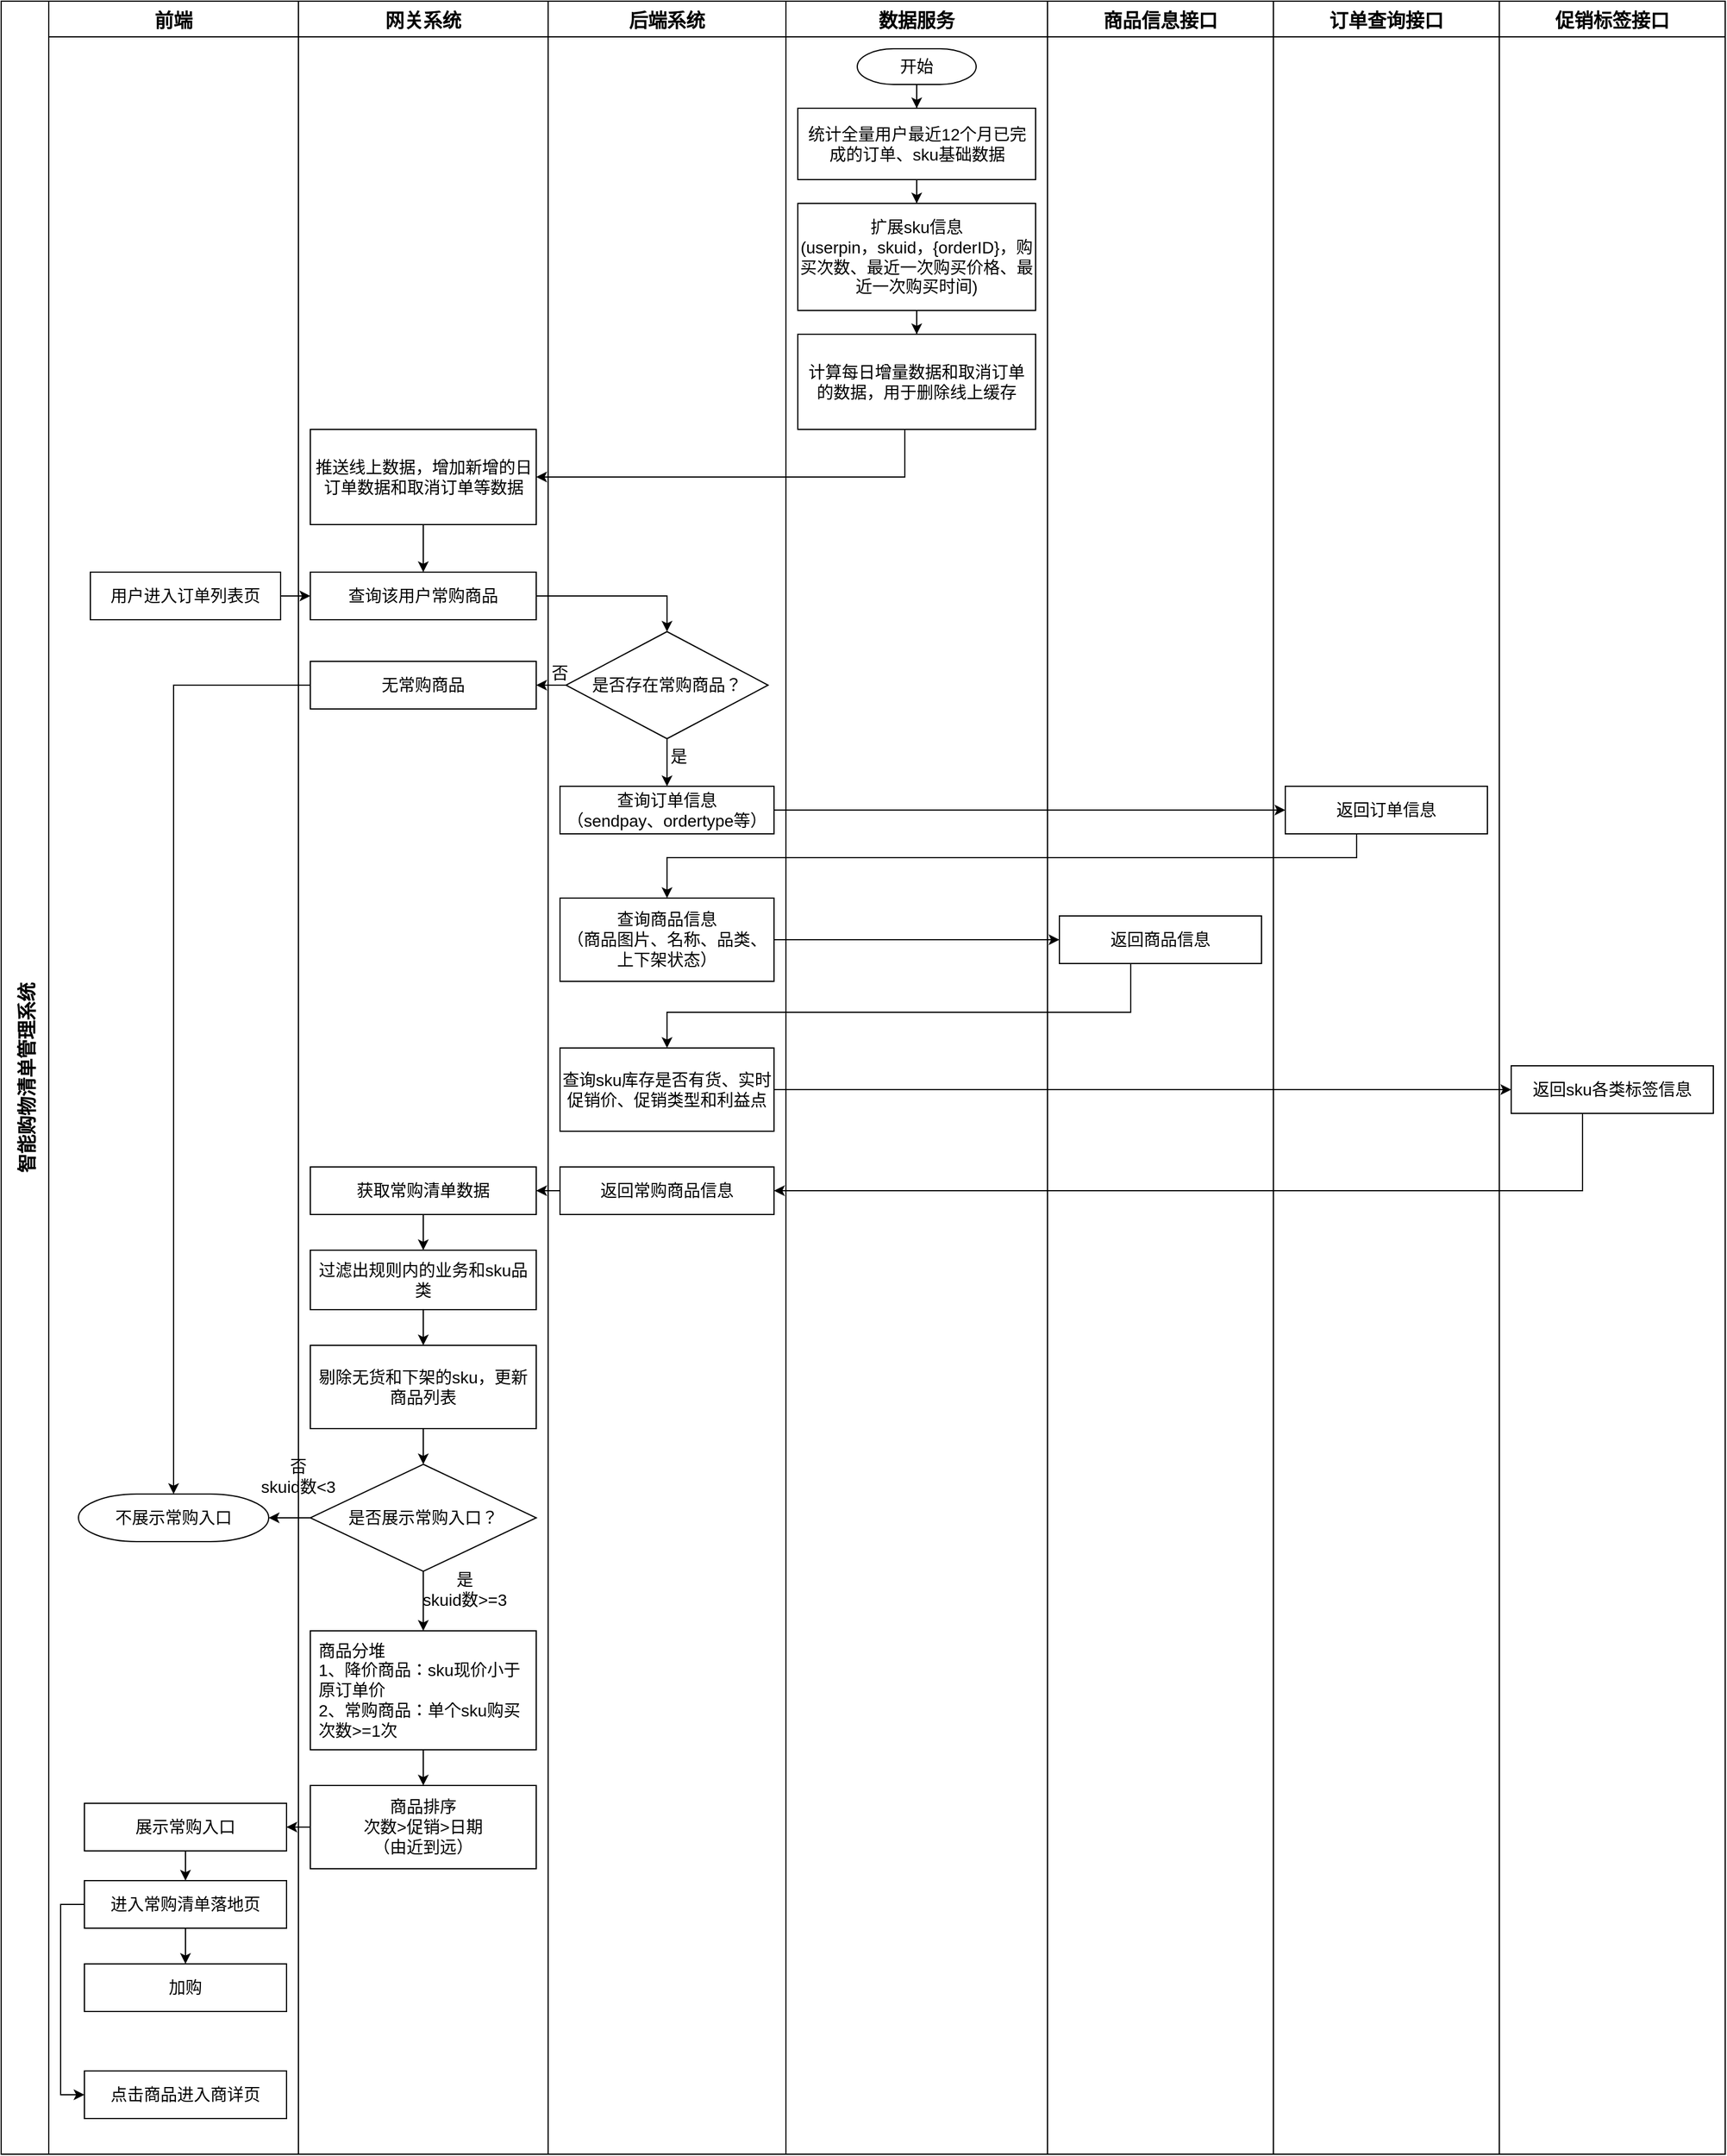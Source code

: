 <mxfile version="24.4.13" type="github" pages="2">
  <diagram name="第 1 页" id="2ZFmcioKw8teNFCDW0Zp">
    <mxGraphModel dx="1461" dy="1021" grid="1" gridSize="10" guides="1" tooltips="1" connect="1" arrows="1" fold="1" page="1" pageScale="1" pageWidth="827" pageHeight="1169" math="0" shadow="0">
      <root>
        <mxCell id="0" />
        <mxCell id="1" parent="0" />
        <mxCell id="rFn3WGyI9K4e4b1PlHmR-1" value="智能购物清单管理系统" style="swimlane;childLayout=stackLayout;resizeParent=1;resizeParentMax=0;startSize=40;horizontal=0;horizontalStack=1;fontSize=16;" vertex="1" parent="1">
          <mxGeometry x="200" y="340" width="1450" height="1810" as="geometry" />
        </mxCell>
        <mxCell id="rFn3WGyI9K4e4b1PlHmR-2" value="前端" style="swimlane;startSize=30;fontSize=16;" vertex="1" parent="rFn3WGyI9K4e4b1PlHmR-1">
          <mxGeometry x="40" width="210" height="1810" as="geometry" />
        </mxCell>
        <mxCell id="rFn3WGyI9K4e4b1PlHmR-30" value="用户进入订单列表页" style="rounded=0;whiteSpace=wrap;html=1;absoluteArcSize=1;arcSize=14;strokeWidth=1;fontSize=14;" vertex="1" parent="rFn3WGyI9K4e4b1PlHmR-2">
          <mxGeometry x="35" y="480" width="160" height="40" as="geometry" />
        </mxCell>
        <mxCell id="rFn3WGyI9K4e4b1PlHmR-50" value="不展示常购入口" style="strokeWidth=1;html=1;shape=mxgraph.flowchart.terminator;whiteSpace=wrap;fontSize=14;" vertex="1" parent="rFn3WGyI9K4e4b1PlHmR-2">
          <mxGeometry x="25" y="1255" width="160" height="40" as="geometry" />
        </mxCell>
        <mxCell id="rFn3WGyI9K4e4b1PlHmR-125" value="" style="edgeStyle=orthogonalEdgeStyle;rounded=0;orthogonalLoop=1;jettySize=auto;html=1;" edge="1" parent="rFn3WGyI9K4e4b1PlHmR-2" source="rFn3WGyI9K4e4b1PlHmR-53" target="rFn3WGyI9K4e4b1PlHmR-88">
          <mxGeometry relative="1" as="geometry" />
        </mxCell>
        <mxCell id="rFn3WGyI9K4e4b1PlHmR-53" value="展示常购入口" style="rounded=0;whiteSpace=wrap;html=1;absoluteArcSize=1;arcSize=14;strokeWidth=1;fontSize=14;align=center;" vertex="1" parent="rFn3WGyI9K4e4b1PlHmR-2">
          <mxGeometry x="30" y="1515" width="170" height="40" as="geometry" />
        </mxCell>
        <mxCell id="rFn3WGyI9K4e4b1PlHmR-126" value="" style="edgeStyle=orthogonalEdgeStyle;rounded=0;orthogonalLoop=1;jettySize=auto;html=1;" edge="1" parent="rFn3WGyI9K4e4b1PlHmR-2" source="rFn3WGyI9K4e4b1PlHmR-88" target="rFn3WGyI9K4e4b1PlHmR-89">
          <mxGeometry relative="1" as="geometry" />
        </mxCell>
        <mxCell id="rFn3WGyI9K4e4b1PlHmR-127" style="edgeStyle=orthogonalEdgeStyle;rounded=0;orthogonalLoop=1;jettySize=auto;html=1;entryX=0;entryY=0.5;entryDx=0;entryDy=0;" edge="1" parent="rFn3WGyI9K4e4b1PlHmR-2" source="rFn3WGyI9K4e4b1PlHmR-88" target="rFn3WGyI9K4e4b1PlHmR-90">
          <mxGeometry relative="1" as="geometry">
            <Array as="points">
              <mxPoint x="10" y="1600" />
              <mxPoint x="10" y="1760" />
            </Array>
          </mxGeometry>
        </mxCell>
        <mxCell id="rFn3WGyI9K4e4b1PlHmR-88" value="进入常购清单落地页" style="rounded=0;whiteSpace=wrap;html=1;absoluteArcSize=1;arcSize=14;strokeWidth=1;fontSize=14;align=center;" vertex="1" parent="rFn3WGyI9K4e4b1PlHmR-2">
          <mxGeometry x="30" y="1580" width="170" height="40" as="geometry" />
        </mxCell>
        <mxCell id="rFn3WGyI9K4e4b1PlHmR-89" value="加购" style="rounded=0;whiteSpace=wrap;html=1;absoluteArcSize=1;arcSize=14;strokeWidth=1;fontSize=14;align=center;" vertex="1" parent="rFn3WGyI9K4e4b1PlHmR-2">
          <mxGeometry x="30" y="1650" width="170" height="40" as="geometry" />
        </mxCell>
        <mxCell id="rFn3WGyI9K4e4b1PlHmR-90" value="点击商品进入商详页" style="rounded=0;whiteSpace=wrap;html=1;absoluteArcSize=1;arcSize=14;strokeWidth=1;fontSize=14;align=center;" vertex="1" parent="rFn3WGyI9K4e4b1PlHmR-2">
          <mxGeometry x="30" y="1740" width="170" height="40" as="geometry" />
        </mxCell>
        <mxCell id="rFn3WGyI9K4e4b1PlHmR-118" value="否&lt;div&gt;skuid数&amp;lt;3&lt;/div&gt;" style="text;html=1;align=center;verticalAlign=middle;whiteSpace=wrap;rounded=0;fontSize=14;" vertex="1" parent="rFn3WGyI9K4e4b1PlHmR-2">
          <mxGeometry x="170" y="1225" width="80" height="30" as="geometry" />
        </mxCell>
        <mxCell id="rFn3WGyI9K4e4b1PlHmR-3" value="网关系统" style="swimlane;startSize=30;fontSize=16;" vertex="1" parent="rFn3WGyI9K4e4b1PlHmR-1">
          <mxGeometry x="250" width="210" height="1810" as="geometry" />
        </mxCell>
        <mxCell id="rFn3WGyI9K4e4b1PlHmR-33" value="查询该用户常购商品" style="rounded=0;whiteSpace=wrap;html=1;absoluteArcSize=1;arcSize=14;strokeWidth=1;fontSize=14;" vertex="1" parent="rFn3WGyI9K4e4b1PlHmR-3">
          <mxGeometry x="10" y="480" width="190" height="40" as="geometry" />
        </mxCell>
        <mxCell id="rFn3WGyI9K4e4b1PlHmR-114" style="edgeStyle=orthogonalEdgeStyle;rounded=0;orthogonalLoop=1;jettySize=auto;html=1;entryX=0.5;entryY=0;entryDx=0;entryDy=0;" edge="1" parent="rFn3WGyI9K4e4b1PlHmR-3" source="rFn3WGyI9K4e4b1PlHmR-46" target="rFn3WGyI9K4e4b1PlHmR-47">
          <mxGeometry relative="1" as="geometry" />
        </mxCell>
        <mxCell id="rFn3WGyI9K4e4b1PlHmR-46" value="获取常购清单数据" style="rounded=0;whiteSpace=wrap;html=1;absoluteArcSize=1;arcSize=14;strokeWidth=1;fontSize=14;" vertex="1" parent="rFn3WGyI9K4e4b1PlHmR-3">
          <mxGeometry x="10" y="980" width="190" height="40" as="geometry" />
        </mxCell>
        <mxCell id="rFn3WGyI9K4e4b1PlHmR-115" value="" style="edgeStyle=orthogonalEdgeStyle;rounded=0;orthogonalLoop=1;jettySize=auto;html=1;" edge="1" parent="rFn3WGyI9K4e4b1PlHmR-3" source="rFn3WGyI9K4e4b1PlHmR-47" target="rFn3WGyI9K4e4b1PlHmR-48">
          <mxGeometry relative="1" as="geometry" />
        </mxCell>
        <mxCell id="rFn3WGyI9K4e4b1PlHmR-47" value="过滤出规则内的业务和sku品类" style="rounded=0;whiteSpace=wrap;html=1;absoluteArcSize=1;arcSize=14;strokeWidth=1;fontSize=14;" vertex="1" parent="rFn3WGyI9K4e4b1PlHmR-3">
          <mxGeometry x="10" y="1050" width="190" height="50" as="geometry" />
        </mxCell>
        <mxCell id="rFn3WGyI9K4e4b1PlHmR-116" value="" style="edgeStyle=orthogonalEdgeStyle;rounded=0;orthogonalLoop=1;jettySize=auto;html=1;" edge="1" parent="rFn3WGyI9K4e4b1PlHmR-3" source="rFn3WGyI9K4e4b1PlHmR-48" target="rFn3WGyI9K4e4b1PlHmR-49">
          <mxGeometry relative="1" as="geometry" />
        </mxCell>
        <mxCell id="rFn3WGyI9K4e4b1PlHmR-48" value="剔除无货和下架的sku，更新商品列表" style="rounded=0;whiteSpace=wrap;html=1;absoluteArcSize=1;arcSize=14;strokeWidth=1;fontSize=14;" vertex="1" parent="rFn3WGyI9K4e4b1PlHmR-3">
          <mxGeometry x="10" y="1130" width="190" height="70" as="geometry" />
        </mxCell>
        <mxCell id="rFn3WGyI9K4e4b1PlHmR-119" style="edgeStyle=orthogonalEdgeStyle;rounded=0;orthogonalLoop=1;jettySize=auto;html=1;entryX=0.5;entryY=0;entryDx=0;entryDy=0;" edge="1" parent="rFn3WGyI9K4e4b1PlHmR-3" source="rFn3WGyI9K4e4b1PlHmR-49" target="rFn3WGyI9K4e4b1PlHmR-51">
          <mxGeometry relative="1" as="geometry" />
        </mxCell>
        <mxCell id="rFn3WGyI9K4e4b1PlHmR-49" value="是否展示常购入口？" style="strokeWidth=1;html=1;shape=mxgraph.flowchart.decision;whiteSpace=wrap;fontSize=14;" vertex="1" parent="rFn3WGyI9K4e4b1PlHmR-3">
          <mxGeometry x="10" y="1230" width="190" height="90" as="geometry" />
        </mxCell>
        <mxCell id="rFn3WGyI9K4e4b1PlHmR-121" value="" style="edgeStyle=orthogonalEdgeStyle;rounded=0;orthogonalLoop=1;jettySize=auto;html=1;" edge="1" parent="rFn3WGyI9K4e4b1PlHmR-3" source="rFn3WGyI9K4e4b1PlHmR-51" target="rFn3WGyI9K4e4b1PlHmR-52">
          <mxGeometry relative="1" as="geometry" />
        </mxCell>
        <mxCell id="rFn3WGyI9K4e4b1PlHmR-51" value="商品分堆&lt;div&gt;1、降价商品：sku现价小于原订单价&lt;div&gt;2、常购商品：单个sku购买次数&amp;gt;=1次&lt;/div&gt;&lt;/div&gt;" style="rounded=0;whiteSpace=wrap;html=1;absoluteArcSize=1;arcSize=14;strokeWidth=1;fontSize=14;align=left;spacingLeft=5;" vertex="1" parent="rFn3WGyI9K4e4b1PlHmR-3">
          <mxGeometry x="10" y="1370" width="190" height="100" as="geometry" />
        </mxCell>
        <mxCell id="rFn3WGyI9K4e4b1PlHmR-52" value="商品排序&lt;div&gt;次数&amp;gt;促销&amp;gt;日期&lt;/div&gt;&lt;div&gt;（由近到远）&lt;/div&gt;" style="rounded=0;whiteSpace=wrap;html=1;absoluteArcSize=1;arcSize=14;strokeWidth=1;fontSize=14;align=center;" vertex="1" parent="rFn3WGyI9K4e4b1PlHmR-3">
          <mxGeometry x="10" y="1500" width="190" height="70" as="geometry" />
        </mxCell>
        <mxCell id="rFn3WGyI9K4e4b1PlHmR-96" value="" style="edgeStyle=orthogonalEdgeStyle;rounded=0;orthogonalLoop=1;jettySize=auto;html=1;" edge="1" parent="rFn3WGyI9K4e4b1PlHmR-3" source="rFn3WGyI9K4e4b1PlHmR-31" target="rFn3WGyI9K4e4b1PlHmR-33">
          <mxGeometry relative="1" as="geometry" />
        </mxCell>
        <mxCell id="rFn3WGyI9K4e4b1PlHmR-31" value="推送线上数据，增加新增的日订单数据和取消订单等数据" style="rounded=0;whiteSpace=wrap;html=1;absoluteArcSize=1;arcSize=14;strokeWidth=1;fontSize=14;spacingLeft=1;" vertex="1" parent="rFn3WGyI9K4e4b1PlHmR-3">
          <mxGeometry x="10" y="360" width="190" height="80" as="geometry" />
        </mxCell>
        <mxCell id="rFn3WGyI9K4e4b1PlHmR-34" value="无常购商品" style="rounded=0;whiteSpace=wrap;html=1;absoluteArcSize=1;arcSize=14;strokeWidth=1;fontSize=14;" vertex="1" parent="rFn3WGyI9K4e4b1PlHmR-3">
          <mxGeometry x="10" y="555" width="190" height="40" as="geometry" />
        </mxCell>
        <mxCell id="rFn3WGyI9K4e4b1PlHmR-120" value="&lt;div&gt;是&lt;/div&gt;&lt;div&gt;skuid数&amp;gt;=3&lt;/div&gt;" style="text;html=1;align=center;verticalAlign=middle;whiteSpace=wrap;rounded=0;fontSize=14;" vertex="1" parent="rFn3WGyI9K4e4b1PlHmR-3">
          <mxGeometry x="100" y="1320" width="80" height="30" as="geometry" />
        </mxCell>
        <mxCell id="rFn3WGyI9K4e4b1PlHmR-4" value="后端系统" style="swimlane;startSize=30;fontSize=16;" vertex="1" parent="rFn3WGyI9K4e4b1PlHmR-1">
          <mxGeometry x="460" width="200" height="1810" as="geometry" />
        </mxCell>
        <mxCell id="rFn3WGyI9K4e4b1PlHmR-102" value="" style="edgeStyle=orthogonalEdgeStyle;rounded=0;orthogonalLoop=1;jettySize=auto;html=1;" edge="1" parent="rFn3WGyI9K4e4b1PlHmR-4" source="rFn3WGyI9K4e4b1PlHmR-35" target="rFn3WGyI9K4e4b1PlHmR-39">
          <mxGeometry relative="1" as="geometry" />
        </mxCell>
        <mxCell id="rFn3WGyI9K4e4b1PlHmR-35" value="是否存在常购商品？" style="strokeWidth=1;html=1;shape=mxgraph.flowchart.decision;whiteSpace=wrap;fontSize=14;" vertex="1" parent="rFn3WGyI9K4e4b1PlHmR-4">
          <mxGeometry x="15" y="530" width="170" height="90" as="geometry" />
        </mxCell>
        <mxCell id="rFn3WGyI9K4e4b1PlHmR-39" value="查询订单信息&lt;div&gt;（sendpay、ordertype等）&lt;/div&gt;" style="rounded=0;whiteSpace=wrap;html=1;absoluteArcSize=1;arcSize=14;strokeWidth=1;fontSize=14;" vertex="1" parent="rFn3WGyI9K4e4b1PlHmR-4">
          <mxGeometry x="10" y="660" width="180" height="40" as="geometry" />
        </mxCell>
        <mxCell id="rFn3WGyI9K4e4b1PlHmR-41" value="查询商品信息&lt;div&gt;（商品图片、名称、品类、上下架状态）&lt;/div&gt;" style="rounded=0;whiteSpace=wrap;html=1;absoluteArcSize=1;arcSize=14;strokeWidth=1;fontSize=14;" vertex="1" parent="rFn3WGyI9K4e4b1PlHmR-4">
          <mxGeometry x="10" y="754" width="180" height="70" as="geometry" />
        </mxCell>
        <mxCell id="rFn3WGyI9K4e4b1PlHmR-43" value="查询sku库存是否有货、实时促销价、促销类&lt;span style=&quot;color: rgba(0, 0, 0, 0); font-family: monospace; font-size: 0px; text-align: start; text-wrap: nowrap;&quot;&gt;%3CmxGraphModel%3E%3Croot%3E%3CmxCell%20id%3D%220%22%2F%3E%3CmxCell%20id%3D%221%22%20parent%3D%220%22%2F%3E%3CmxCell%20id%3D%222%22%20value%3D%22%E6%9F%A5%E8%AF%A2%E5%95%86%E5%93%81%E4%BF%A1%E6%81%AF%26lt%3Bdiv%26gt%3B%EF%BC%88%E5%95%86%E5%93%81%E5%9B%BE%E7%89%87%E3%80%81%E5%90%8D%E7%A7%B0%E3%80%81%E5%93%81%E7%B1%BB%E3%80%81%E4%B8%8A%E4%B8%8B%E6%9E%B6%E7%8A%B6%E6%80%81%EF%BC%89%26lt%3B%2Fdiv%26gt%3B%22%20style%3D%22rounded%3D0%3BwhiteSpace%3Dwrap%3Bhtml%3D1%3BabsoluteArcSize%3D1%3BarcSize%3D14%3BstrokeWidth%3D1%3BfontSize%3D14%3B%22%20vertex%3D%221%22%20parent%3D%221%22%3E%3CmxGeometry%20x%3D%22610%22%20y%3D%221100%22%20width%3D%22170%22%20height%3D%2270%22%20as%3D%22geometry%22%2F%3E%3C%2FmxCell%3E%3C%2Froot%3E%3C%2FmxGraphModel%3E&lt;/span&gt;型和利益点" style="rounded=0;whiteSpace=wrap;html=1;absoluteArcSize=1;arcSize=14;strokeWidth=1;fontSize=14;" vertex="1" parent="rFn3WGyI9K4e4b1PlHmR-4">
          <mxGeometry x="10" y="880" width="180" height="70" as="geometry" />
        </mxCell>
        <mxCell id="rFn3WGyI9K4e4b1PlHmR-45" value="返回常购商品信息&lt;span style=&quot;color: rgba(0, 0, 0, 0); font-family: monospace; font-size: 0px; text-align: start; text-wrap: nowrap;&quot;&gt;%3CmxGraphModel%3E%3Croot%3E%3CmxCell%20id%3D%220%22%2F%3E%3CmxCell%20id%3D%221%22%20parent%3D%220%22%2F%3E%3CmxCell%20id%3D%222%22%20value%3D%22%E6%9F%A5%E8%AF%A2sku%E5%BA%93%E5%AD%98%E6%98%AF%E5%90%A6%E6%9C%89%E8%B4%A7%E3%80%81%E5%AE%9E%E6%97%B6%E4%BF%83%E9%94%80%E4%BB%B7%E3%80%81%E4%BF%83%E9%94%80%E7%B1%BB%26lt%3Bspan%20style%3D%26quot%3Bcolor%3A%20rgba(0%2C%200%2C%200%2C%200)%3B%20font-family%3A%20monospace%3B%20font-size%3A%200px%3B%20text-align%3A%20start%3B%20text-wrap%3A%20nowrap%3B%26quot%3B%26gt%3B%253CmxGraphModel%253E%253Croot%253E%253CmxCell%2520id%253D%25220%2522%252F%253E%253CmxCell%2520id%253D%25221%2522%2520parent%253D%25220%2522%252F%253E%253CmxCell%2520id%253D%25222%2522%2520value%253D%2522%25E6%259F%25A5%25E8%25AF%25A2%25E5%2595%2586%25E5%2593%2581%25E4%25BF%25A1%25E6%2581%25AF%2526lt%253Bdiv%2526gt%253B%25EF%25BC%2588%25E5%2595%2586%25E5%2593%2581%25E5%259B%25BE%25E7%2589%2587%25E3%2580%2581%25E5%2590%258D%25E7%25A7%25B0%25E3%2580%2581%25E5%2593%2581%25E7%25B1%25BB%25E3%2580%2581%25E4%25B8%258A%25E4%25B8%258B%25E6%259E%25B6%25E7%258A%25B6%25E6%2580%2581%25EF%25BC%2589%2526lt%253B%252Fdiv%2526gt%253B%2522%2520style%253D%2522rounded%253D0%253BwhiteSpace%253Dwrap%253Bhtml%253D1%253BabsoluteArcSize%253D1%253BarcSize%253D14%253BstrokeWidth%253D1%253BfontSize%253D14%253B%2522%2520vertex%253D%25221%2522%2520parent%253D%25221%2522%253E%253CmxGeometry%2520x%253D%2522610%2522%2520y%253D%25221100%2522%2520width%253D%2522170%2522%2520height%253D%252270%2522%2520as%253D%2522geometry%2522%252F%253E%253C%252FmxCell%253E%253C%252Froot%253E%253C%252FmxGraphModel%253E%26lt%3B%2Fspan%26gt%3B%E5%9E%8B%E5%92%8C%E5%88%A9%E7%9B%8A%E7%82%B9%22%20style%3D%22rounded%3D0%3BwhiteSpace%3Dwrap%3Bhtml%3D1%3BabsoluteArcSize%3D1%3BarcSize%3D14%3BstrokeWidth%3D1%3BfontSize%3D14%3B%22%20vertex%3D%221%22%20parent%3D%221%22%3E%3CmxGeometry%20x%3D%22610%22%20y%3D%221200%22%20width%3D%22170%22%20height%3D%2270%22%20as%3D%22geometry%22%2F%3E%3C%2FmxCell%3E%3C%2Froot%3E%3C%2FmxGraphModel%3E&lt;/span&gt;" style="rounded=0;whiteSpace=wrap;html=1;absoluteArcSize=1;arcSize=14;strokeWidth=1;fontSize=14;" vertex="1" parent="rFn3WGyI9K4e4b1PlHmR-4">
          <mxGeometry x="10" y="980" width="180" height="40" as="geometry" />
        </mxCell>
        <mxCell id="rFn3WGyI9K4e4b1PlHmR-37" value="否" style="text;html=1;align=center;verticalAlign=middle;whiteSpace=wrap;rounded=0;fontSize=14;" vertex="1" parent="rFn3WGyI9K4e4b1PlHmR-4">
          <mxGeometry x="-20" y="550" width="60" height="30" as="geometry" />
        </mxCell>
        <mxCell id="rFn3WGyI9K4e4b1PlHmR-103" value="是" style="text;html=1;align=center;verticalAlign=middle;whiteSpace=wrap;rounded=0;fontSize=14;" vertex="1" parent="rFn3WGyI9K4e4b1PlHmR-4">
          <mxGeometry x="80" y="620" width="60" height="30" as="geometry" />
        </mxCell>
        <mxCell id="rFn3WGyI9K4e4b1PlHmR-5" value="数据服务" style="swimlane;startSize=30;fontSize=16;" vertex="1" parent="rFn3WGyI9K4e4b1PlHmR-1">
          <mxGeometry x="660" width="220" height="1810" as="geometry" />
        </mxCell>
        <mxCell id="rFn3WGyI9K4e4b1PlHmR-92" value="" style="edgeStyle=orthogonalEdgeStyle;rounded=0;orthogonalLoop=1;jettySize=auto;html=1;" edge="1" parent="rFn3WGyI9K4e4b1PlHmR-5" source="rFn3WGyI9K4e4b1PlHmR-11" target="rFn3WGyI9K4e4b1PlHmR-14">
          <mxGeometry relative="1" as="geometry" />
        </mxCell>
        <mxCell id="rFn3WGyI9K4e4b1PlHmR-11" value="开始" style="strokeWidth=1;html=1;shape=mxgraph.flowchart.terminator;whiteSpace=wrap;fontSize=14;" vertex="1" parent="rFn3WGyI9K4e4b1PlHmR-5">
          <mxGeometry x="60" y="40" width="100" height="30" as="geometry" />
        </mxCell>
        <mxCell id="rFn3WGyI9K4e4b1PlHmR-93" value="" style="edgeStyle=orthogonalEdgeStyle;rounded=0;orthogonalLoop=1;jettySize=auto;html=1;" edge="1" parent="rFn3WGyI9K4e4b1PlHmR-5" source="rFn3WGyI9K4e4b1PlHmR-14" target="rFn3WGyI9K4e4b1PlHmR-16">
          <mxGeometry relative="1" as="geometry" />
        </mxCell>
        <mxCell id="rFn3WGyI9K4e4b1PlHmR-14" value="统计全量用户最近12个月已完成的订单、sku基础数据" style="rounded=0;whiteSpace=wrap;html=1;absoluteArcSize=1;arcSize=14;strokeWidth=1;fontSize=14;spacingLeft=1;" vertex="1" parent="rFn3WGyI9K4e4b1PlHmR-5">
          <mxGeometry x="10" y="90" width="200" height="60" as="geometry" />
        </mxCell>
        <mxCell id="rFn3WGyI9K4e4b1PlHmR-94" value="" style="edgeStyle=orthogonalEdgeStyle;rounded=0;orthogonalLoop=1;jettySize=auto;html=1;" edge="1" parent="rFn3WGyI9K4e4b1PlHmR-5" source="rFn3WGyI9K4e4b1PlHmR-16" target="rFn3WGyI9K4e4b1PlHmR-28">
          <mxGeometry relative="1" as="geometry" />
        </mxCell>
        <mxCell id="rFn3WGyI9K4e4b1PlHmR-16" value="扩展sku信息&lt;div style=&quot;font-size: 14px;&quot;&gt;(userpin，skuid，{orderID}，购买次数、最近一次购买价格、最近一次购买时间)&lt;/div&gt;" style="rounded=0;whiteSpace=wrap;html=1;absoluteArcSize=1;arcSize=14;strokeWidth=1;fontSize=14;spacingLeft=1;spacingRight=1;" vertex="1" parent="rFn3WGyI9K4e4b1PlHmR-5">
          <mxGeometry x="10" y="170" width="200" height="90" as="geometry" />
        </mxCell>
        <mxCell id="rFn3WGyI9K4e4b1PlHmR-28" value="计算每日增量数据和取消订单的数据，用于删除线上缓存" style="rounded=0;whiteSpace=wrap;html=1;absoluteArcSize=1;arcSize=14;strokeWidth=1;fontSize=14;spacingLeft=2;spacingRight=2;" vertex="1" parent="rFn3WGyI9K4e4b1PlHmR-5">
          <mxGeometry x="10" y="280" width="200" height="80" as="geometry" />
        </mxCell>
        <mxCell id="rFn3WGyI9K4e4b1PlHmR-6" value="商品信息接口" style="swimlane;startSize=30;fontSize=16;" vertex="1" parent="rFn3WGyI9K4e4b1PlHmR-1">
          <mxGeometry x="880" width="190" height="1810" as="geometry" />
        </mxCell>
        <mxCell id="rFn3WGyI9K4e4b1PlHmR-42" value="返回商品信息" style="rounded=0;whiteSpace=wrap;html=1;absoluteArcSize=1;arcSize=14;strokeWidth=1;fontSize=14;" vertex="1" parent="rFn3WGyI9K4e4b1PlHmR-6">
          <mxGeometry x="10" y="769" width="170" height="40" as="geometry" />
        </mxCell>
        <mxCell id="rFn3WGyI9K4e4b1PlHmR-7" value="订单查询接口" style="swimlane;startSize=30;fontSize=16;" vertex="1" parent="rFn3WGyI9K4e4b1PlHmR-1">
          <mxGeometry x="1070" width="190" height="1810" as="geometry" />
        </mxCell>
        <mxCell id="rFn3WGyI9K4e4b1PlHmR-40" value="返回订单信息" style="rounded=0;whiteSpace=wrap;html=1;absoluteArcSize=1;arcSize=14;strokeWidth=1;fontSize=14;" vertex="1" parent="rFn3WGyI9K4e4b1PlHmR-7">
          <mxGeometry x="10" y="660" width="170" height="40" as="geometry" />
        </mxCell>
        <mxCell id="rFn3WGyI9K4e4b1PlHmR-8" value="促销标签接口" style="swimlane;startSize=30;fontSize=16;" vertex="1" parent="rFn3WGyI9K4e4b1PlHmR-1">
          <mxGeometry x="1260" width="190" height="1810" as="geometry" />
        </mxCell>
        <mxCell id="rFn3WGyI9K4e4b1PlHmR-44" value="返回sku各类标签信息" style="rounded=0;whiteSpace=wrap;html=1;absoluteArcSize=1;arcSize=14;strokeWidth=1;fontSize=14;" vertex="1" parent="rFn3WGyI9K4e4b1PlHmR-8">
          <mxGeometry x="10" y="895" width="170" height="40" as="geometry" />
        </mxCell>
        <mxCell id="rFn3WGyI9K4e4b1PlHmR-95" style="edgeStyle=orthogonalEdgeStyle;rounded=0;orthogonalLoop=1;jettySize=auto;html=1;" edge="1" parent="rFn3WGyI9K4e4b1PlHmR-1" source="rFn3WGyI9K4e4b1PlHmR-28" target="rFn3WGyI9K4e4b1PlHmR-31">
          <mxGeometry relative="1" as="geometry">
            <Array as="points">
              <mxPoint x="760" y="400" />
            </Array>
          </mxGeometry>
        </mxCell>
        <mxCell id="rFn3WGyI9K4e4b1PlHmR-97" value="" style="edgeStyle=orthogonalEdgeStyle;rounded=0;orthogonalLoop=1;jettySize=auto;html=1;" edge="1" parent="rFn3WGyI9K4e4b1PlHmR-1" source="rFn3WGyI9K4e4b1PlHmR-30" target="rFn3WGyI9K4e4b1PlHmR-33">
          <mxGeometry relative="1" as="geometry" />
        </mxCell>
        <mxCell id="rFn3WGyI9K4e4b1PlHmR-98" style="edgeStyle=orthogonalEdgeStyle;rounded=0;orthogonalLoop=1;jettySize=auto;html=1;entryX=0.5;entryY=0;entryDx=0;entryDy=0;entryPerimeter=0;" edge="1" parent="rFn3WGyI9K4e4b1PlHmR-1" source="rFn3WGyI9K4e4b1PlHmR-33" target="rFn3WGyI9K4e4b1PlHmR-35">
          <mxGeometry relative="1" as="geometry" />
        </mxCell>
        <mxCell id="rFn3WGyI9K4e4b1PlHmR-100" style="edgeStyle=orthogonalEdgeStyle;rounded=0;orthogonalLoop=1;jettySize=auto;html=1;entryX=1;entryY=0.5;entryDx=0;entryDy=0;" edge="1" parent="rFn3WGyI9K4e4b1PlHmR-1" source="rFn3WGyI9K4e4b1PlHmR-35" target="rFn3WGyI9K4e4b1PlHmR-34">
          <mxGeometry relative="1" as="geometry" />
        </mxCell>
        <mxCell id="rFn3WGyI9K4e4b1PlHmR-101" style="edgeStyle=orthogonalEdgeStyle;rounded=0;orthogonalLoop=1;jettySize=auto;html=1;" edge="1" parent="rFn3WGyI9K4e4b1PlHmR-1" source="rFn3WGyI9K4e4b1PlHmR-34" target="rFn3WGyI9K4e4b1PlHmR-50">
          <mxGeometry relative="1" as="geometry" />
        </mxCell>
        <mxCell id="rFn3WGyI9K4e4b1PlHmR-104" style="edgeStyle=orthogonalEdgeStyle;rounded=0;orthogonalLoop=1;jettySize=auto;html=1;entryX=0;entryY=0.5;entryDx=0;entryDy=0;" edge="1" parent="rFn3WGyI9K4e4b1PlHmR-1" source="rFn3WGyI9K4e4b1PlHmR-39" target="rFn3WGyI9K4e4b1PlHmR-40">
          <mxGeometry relative="1" as="geometry" />
        </mxCell>
        <mxCell id="rFn3WGyI9K4e4b1PlHmR-106" style="edgeStyle=orthogonalEdgeStyle;rounded=0;orthogonalLoop=1;jettySize=auto;html=1;entryX=0.5;entryY=0;entryDx=0;entryDy=0;" edge="1" parent="rFn3WGyI9K4e4b1PlHmR-1" source="rFn3WGyI9K4e4b1PlHmR-40" target="rFn3WGyI9K4e4b1PlHmR-41">
          <mxGeometry relative="1" as="geometry">
            <Array as="points">
              <mxPoint x="1140" y="720" />
              <mxPoint x="560" y="720" />
            </Array>
          </mxGeometry>
        </mxCell>
        <mxCell id="rFn3WGyI9K4e4b1PlHmR-107" style="edgeStyle=orthogonalEdgeStyle;rounded=0;orthogonalLoop=1;jettySize=auto;html=1;entryX=0;entryY=0.5;entryDx=0;entryDy=0;" edge="1" parent="rFn3WGyI9K4e4b1PlHmR-1" source="rFn3WGyI9K4e4b1PlHmR-41" target="rFn3WGyI9K4e4b1PlHmR-42">
          <mxGeometry relative="1" as="geometry" />
        </mxCell>
        <mxCell id="rFn3WGyI9K4e4b1PlHmR-108" style="edgeStyle=orthogonalEdgeStyle;rounded=0;orthogonalLoop=1;jettySize=auto;html=1;entryX=0.5;entryY=0;entryDx=0;entryDy=0;" edge="1" parent="rFn3WGyI9K4e4b1PlHmR-1" source="rFn3WGyI9K4e4b1PlHmR-42" target="rFn3WGyI9K4e4b1PlHmR-43">
          <mxGeometry relative="1" as="geometry">
            <Array as="points">
              <mxPoint x="950" y="850" />
              <mxPoint x="560" y="850" />
            </Array>
          </mxGeometry>
        </mxCell>
        <mxCell id="rFn3WGyI9K4e4b1PlHmR-109" style="edgeStyle=orthogonalEdgeStyle;rounded=0;orthogonalLoop=1;jettySize=auto;html=1;entryX=0;entryY=0.5;entryDx=0;entryDy=0;" edge="1" parent="rFn3WGyI9K4e4b1PlHmR-1" source="rFn3WGyI9K4e4b1PlHmR-43" target="rFn3WGyI9K4e4b1PlHmR-44">
          <mxGeometry relative="1" as="geometry" />
        </mxCell>
        <mxCell id="rFn3WGyI9K4e4b1PlHmR-110" style="edgeStyle=orthogonalEdgeStyle;rounded=0;orthogonalLoop=1;jettySize=auto;html=1;entryX=1;entryY=0.5;entryDx=0;entryDy=0;" edge="1" parent="rFn3WGyI9K4e4b1PlHmR-1" source="rFn3WGyI9K4e4b1PlHmR-44" target="rFn3WGyI9K4e4b1PlHmR-45">
          <mxGeometry relative="1" as="geometry">
            <Array as="points">
              <mxPoint x="1330" y="1000" />
            </Array>
          </mxGeometry>
        </mxCell>
        <mxCell id="rFn3WGyI9K4e4b1PlHmR-111" value="" style="edgeStyle=orthogonalEdgeStyle;rounded=0;orthogonalLoop=1;jettySize=auto;html=1;" edge="1" parent="rFn3WGyI9K4e4b1PlHmR-1" source="rFn3WGyI9K4e4b1PlHmR-45" target="rFn3WGyI9K4e4b1PlHmR-46">
          <mxGeometry relative="1" as="geometry" />
        </mxCell>
        <mxCell id="rFn3WGyI9K4e4b1PlHmR-117" style="edgeStyle=orthogonalEdgeStyle;rounded=0;orthogonalLoop=1;jettySize=auto;html=1;entryX=1;entryY=0.5;entryDx=0;entryDy=0;entryPerimeter=0;" edge="1" parent="rFn3WGyI9K4e4b1PlHmR-1" source="rFn3WGyI9K4e4b1PlHmR-49" target="rFn3WGyI9K4e4b1PlHmR-50">
          <mxGeometry relative="1" as="geometry" />
        </mxCell>
        <mxCell id="rFn3WGyI9K4e4b1PlHmR-124" style="edgeStyle=orthogonalEdgeStyle;rounded=0;orthogonalLoop=1;jettySize=auto;html=1;entryX=1;entryY=0.5;entryDx=0;entryDy=0;" edge="1" parent="rFn3WGyI9K4e4b1PlHmR-1" source="rFn3WGyI9K4e4b1PlHmR-52" target="rFn3WGyI9K4e4b1PlHmR-53">
          <mxGeometry relative="1" as="geometry" />
        </mxCell>
      </root>
    </mxGraphModel>
  </diagram>
  <diagram id="0LoI-tJ6YHiyvPyqsAb7" name="第 2 页">
    <mxGraphModel dx="1242" dy="868" grid="1" gridSize="10" guides="1" tooltips="1" connect="1" arrows="1" fold="1" page="1" pageScale="1" pageWidth="827" pageHeight="1169" math="0" shadow="0">
      <root>
        <mxCell id="0" />
        <mxCell id="1" parent="0" />
        <mxCell id="yW778SFHjX6QmMuQXaHz-9" value="" style="edgeStyle=orthogonalEdgeStyle;rounded=0;orthogonalLoop=1;jettySize=auto;html=1;" edge="1" parent="1" source="yW778SFHjX6QmMuQXaHz-1" target="yW778SFHjX6QmMuQXaHz-2">
          <mxGeometry relative="1" as="geometry" />
        </mxCell>
        <mxCell id="yW778SFHjX6QmMuQXaHz-1" value="用户进入订单列表页" style="rounded=0;whiteSpace=wrap;html=1;absoluteArcSize=1;arcSize=14;strokeWidth=1;fontSize=14;" vertex="1" parent="1">
          <mxGeometry x="30" y="170" width="280" height="50" as="geometry" />
        </mxCell>
        <mxCell id="yW778SFHjX6QmMuQXaHz-13" style="edgeStyle=orthogonalEdgeStyle;rounded=0;orthogonalLoop=1;jettySize=auto;html=1;entryX=0.5;entryY=0;entryDx=0;entryDy=0;" edge="1" parent="1" source="yW778SFHjX6QmMuQXaHz-2" target="yW778SFHjX6QmMuQXaHz-3">
          <mxGeometry relative="1" as="geometry" />
        </mxCell>
        <mxCell id="yW778SFHjX6QmMuQXaHz-2" value="查询用户常购清单" style="rounded=0;whiteSpace=wrap;html=1;absoluteArcSize=1;arcSize=14;strokeWidth=1;fontSize=14;" vertex="1" parent="1">
          <mxGeometry x="30" y="260" width="280" height="50" as="geometry" />
        </mxCell>
        <mxCell id="yW778SFHjX6QmMuQXaHz-15" style="edgeStyle=orthogonalEdgeStyle;rounded=0;orthogonalLoop=1;jettySize=auto;html=1;entryX=0.5;entryY=0;entryDx=0;entryDy=0;" edge="1" parent="1" source="yW778SFHjX6QmMuQXaHz-3" target="yW778SFHjX6QmMuQXaHz-4">
          <mxGeometry relative="1" as="geometry" />
        </mxCell>
        <mxCell id="yW778SFHjX6QmMuQXaHz-3" value="获取常购商品sku" style="rounded=0;whiteSpace=wrap;html=1;absoluteArcSize=1;arcSize=14;strokeWidth=1;fontSize=14;" vertex="1" parent="1">
          <mxGeometry x="30" y="340" width="280" height="50" as="geometry" />
        </mxCell>
        <mxCell id="yW778SFHjX6QmMuQXaHz-17" style="edgeStyle=orthogonalEdgeStyle;rounded=0;orthogonalLoop=1;jettySize=auto;html=1;entryX=0.5;entryY=0;entryDx=0;entryDy=0;" edge="1" parent="1" source="yW778SFHjX6QmMuQXaHz-4" target="yW778SFHjX6QmMuQXaHz-5">
          <mxGeometry relative="1" as="geometry" />
        </mxCell>
        <mxCell id="yW778SFHjX6QmMuQXaHz-4" value="查询订单信息" style="rounded=0;whiteSpace=wrap;html=1;absoluteArcSize=1;arcSize=14;strokeWidth=1;fontSize=14;" vertex="1" parent="1">
          <mxGeometry x="30" y="420" width="280" height="50" as="geometry" />
        </mxCell>
        <mxCell id="yW778SFHjX6QmMuQXaHz-18" style="edgeStyle=orthogonalEdgeStyle;rounded=0;orthogonalLoop=1;jettySize=auto;html=1;entryX=0.5;entryY=0;entryDx=0;entryDy=0;" edge="1" parent="1" source="yW778SFHjX6QmMuQXaHz-5" target="yW778SFHjX6QmMuQXaHz-6">
          <mxGeometry relative="1" as="geometry" />
        </mxCell>
        <mxCell id="yW778SFHjX6QmMuQXaHz-5" value="商品过滤服务" style="rounded=0;whiteSpace=wrap;html=1;absoluteArcSize=1;arcSize=14;strokeWidth=1;fontSize=14;" vertex="1" parent="1">
          <mxGeometry x="30" y="500" width="280" height="50" as="geometry" />
        </mxCell>
        <mxCell id="yW778SFHjX6QmMuQXaHz-22" style="edgeStyle=orthogonalEdgeStyle;rounded=0;orthogonalLoop=1;jettySize=auto;html=1;entryX=0.5;entryY=0;entryDx=0;entryDy=0;" edge="1" parent="1" source="yW778SFHjX6QmMuQXaHz-6" target="yW778SFHjX6QmMuQXaHz-21">
          <mxGeometry relative="1" as="geometry" />
        </mxCell>
        <mxCell id="yW778SFHjX6QmMuQXaHz-6" value="过滤下架、库存、冷链、限购等商品" style="rounded=0;whiteSpace=wrap;html=1;absoluteArcSize=1;arcSize=14;strokeWidth=1;fontSize=14;" vertex="1" parent="1">
          <mxGeometry x="30" y="580" width="280" height="50" as="geometry" />
        </mxCell>
        <mxCell id="yW778SFHjX6QmMuQXaHz-8" value="" style="edgeStyle=orthogonalEdgeStyle;rounded=0;orthogonalLoop=1;jettySize=auto;html=1;" edge="1" parent="1" source="yW778SFHjX6QmMuQXaHz-7" target="yW778SFHjX6QmMuQXaHz-1">
          <mxGeometry relative="1" as="geometry" />
        </mxCell>
        <mxCell id="yW778SFHjX6QmMuQXaHz-7" value="开始" style="strokeWidth=1;html=1;shape=mxgraph.flowchart.terminator;whiteSpace=wrap;fontSize=14;" vertex="1" parent="1">
          <mxGeometry x="90" y="100" width="160" height="40" as="geometry" />
        </mxCell>
        <mxCell id="yW778SFHjX6QmMuQXaHz-19" value="结束" style="strokeWidth=1;html=1;shape=mxgraph.flowchart.terminator;whiteSpace=wrap;fontSize=14;" vertex="1" parent="1">
          <mxGeometry x="90" y="740" width="160" height="40" as="geometry" />
        </mxCell>
        <mxCell id="yW778SFHjX6QmMuQXaHz-21" value="前端展示" style="rounded=0;whiteSpace=wrap;html=1;absoluteArcSize=1;arcSize=14;strokeWidth=1;fontSize=14;" vertex="1" parent="1">
          <mxGeometry x="30" y="660" width="280" height="50" as="geometry" />
        </mxCell>
        <mxCell id="yW778SFHjX6QmMuQXaHz-23" style="edgeStyle=orthogonalEdgeStyle;rounded=0;orthogonalLoop=1;jettySize=auto;html=1;entryX=0.5;entryY=0;entryDx=0;entryDy=0;entryPerimeter=0;" edge="1" parent="1" source="yW778SFHjX6QmMuQXaHz-21" target="yW778SFHjX6QmMuQXaHz-19">
          <mxGeometry relative="1" as="geometry" />
        </mxCell>
      </root>
    </mxGraphModel>
  </diagram>
</mxfile>
